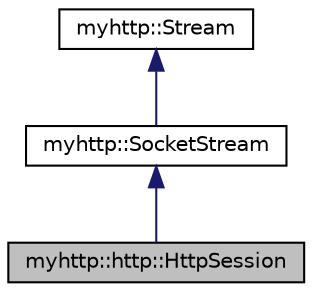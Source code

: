 digraph "myhttp::http::HttpSession"
{
 // LATEX_PDF_SIZE
  edge [fontname="Helvetica",fontsize="10",labelfontname="Helvetica",labelfontsize="10"];
  node [fontname="Helvetica",fontsize="10",shape=record];
  Node1 [label="myhttp::http::HttpSession",height=0.2,width=0.4,color="black", fillcolor="grey75", style="filled", fontcolor="black",tooltip="HTTPSession封装"];
  Node2 -> Node1 [dir="back",color="midnightblue",fontsize="10",style="solid",fontname="Helvetica"];
  Node2 [label="myhttp::SocketStream",height=0.2,width=0.4,color="black", fillcolor="white", style="filled",URL="$classmyhttp_1_1SocketStream.html",tooltip="Socket流"];
  Node3 -> Node2 [dir="back",color="midnightblue",fontsize="10",style="solid",fontname="Helvetica"];
  Node3 [label="myhttp::Stream",height=0.2,width=0.4,color="black", fillcolor="white", style="filled",URL="$classmyhttp_1_1Stream.html",tooltip="流结构"];
}
